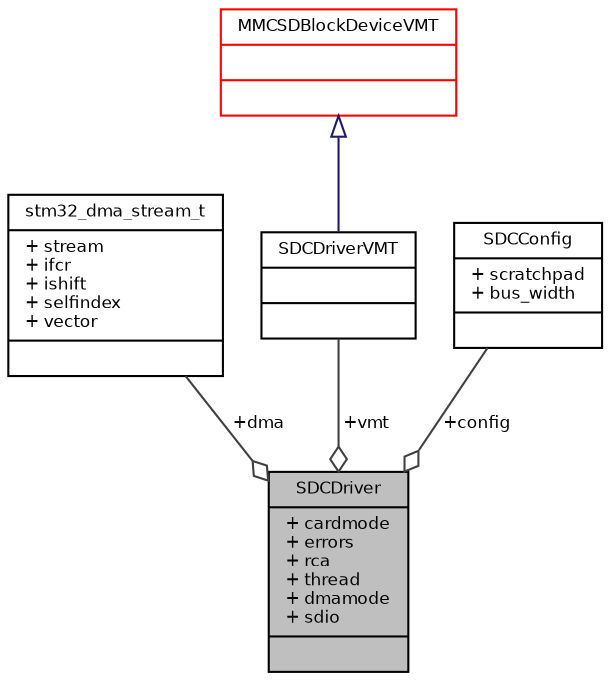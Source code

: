 digraph "SDCDriver"
{
  bgcolor="transparent";
  edge [fontname="Helvetica",fontsize="8",labelfontname="Helvetica",labelfontsize="8"];
  node [fontname="Helvetica",fontsize="8",shape=record];
  Node1 [label="{SDCDriver\n|+ cardmode\l+ errors\l+ rca\l+ thread\l+ dmamode\l+ sdio\l|}",height=0.2,width=0.4,color="black", fillcolor="grey75", style="filled", fontcolor="black"];
  Node2 -> Node1 [color="grey25",fontsize="8",style="solid",label=" +dma" ,arrowhead="odiamond",fontname="Helvetica"];
  Node2 [label="{stm32_dma_stream_t\n|+ stream\l+ ifcr\l+ ishift\l+ selfindex\l+ vector\l|}",height=0.2,width=0.4,color="black",URL="$structstm32__dma__stream__t.html",tooltip="STM32 DMA stream descriptor structure. "];
  Node3 -> Node1 [color="grey25",fontsize="8",style="solid",label=" +vmt" ,arrowhead="odiamond",fontname="Helvetica"];
  Node3 [label="{SDCDriverVMT\n||}",height=0.2,width=0.4,color="black",URL="$struct_s_d_c_driver_v_m_t.html",tooltip="SDCDriver virtual methods table. "];
  Node4 -> Node3 [dir="back",color="midnightblue",fontsize="8",style="solid",arrowtail="onormal",fontname="Helvetica"];
  Node4 [label="{MMCSDBlockDeviceVMT\n||}",height=0.2,width=0.4,color="red",URL="$struct_m_m_c_s_d_block_device_v_m_t.html",tooltip="MMCSDBlockDevice virtual methods table. "];
  Node6 -> Node1 [color="grey25",fontsize="8",style="solid",label=" +config" ,arrowhead="odiamond",fontname="Helvetica"];
  Node6 [label="{SDCConfig\n|+ scratchpad\l+ bus_width\l|}",height=0.2,width=0.4,color="black",URL="$struct_s_d_c_config.html",tooltip="Driver configuration structure. "];
}
